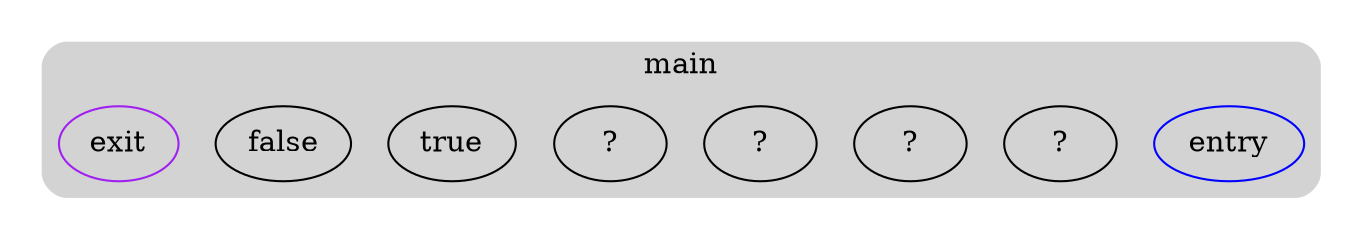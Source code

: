 strict digraph G {
  compound=true
  subgraph cluster_ {
    peripheries=0
    subgraph cluster_0 {
      label="main"
      color=darkgray
      style=rounded
      bgcolor=lightgray
      cluster_0_0[label="entry",shape=oval,color=blue,rank=source]
      cluster_0_1[label="?",shape=oval]
      cluster_0_2[label="?",shape=oval]
      cluster_0_3[label="?",shape=oval]
      cluster_0_4[label="?",shape=oval]
      cluster_0_5[label="true",shape=oval]
      cluster_0_6[label="false",shape=oval]
      cluster_0_exit[label=exit,color=purple,rank=sink]
    }
  }
}
